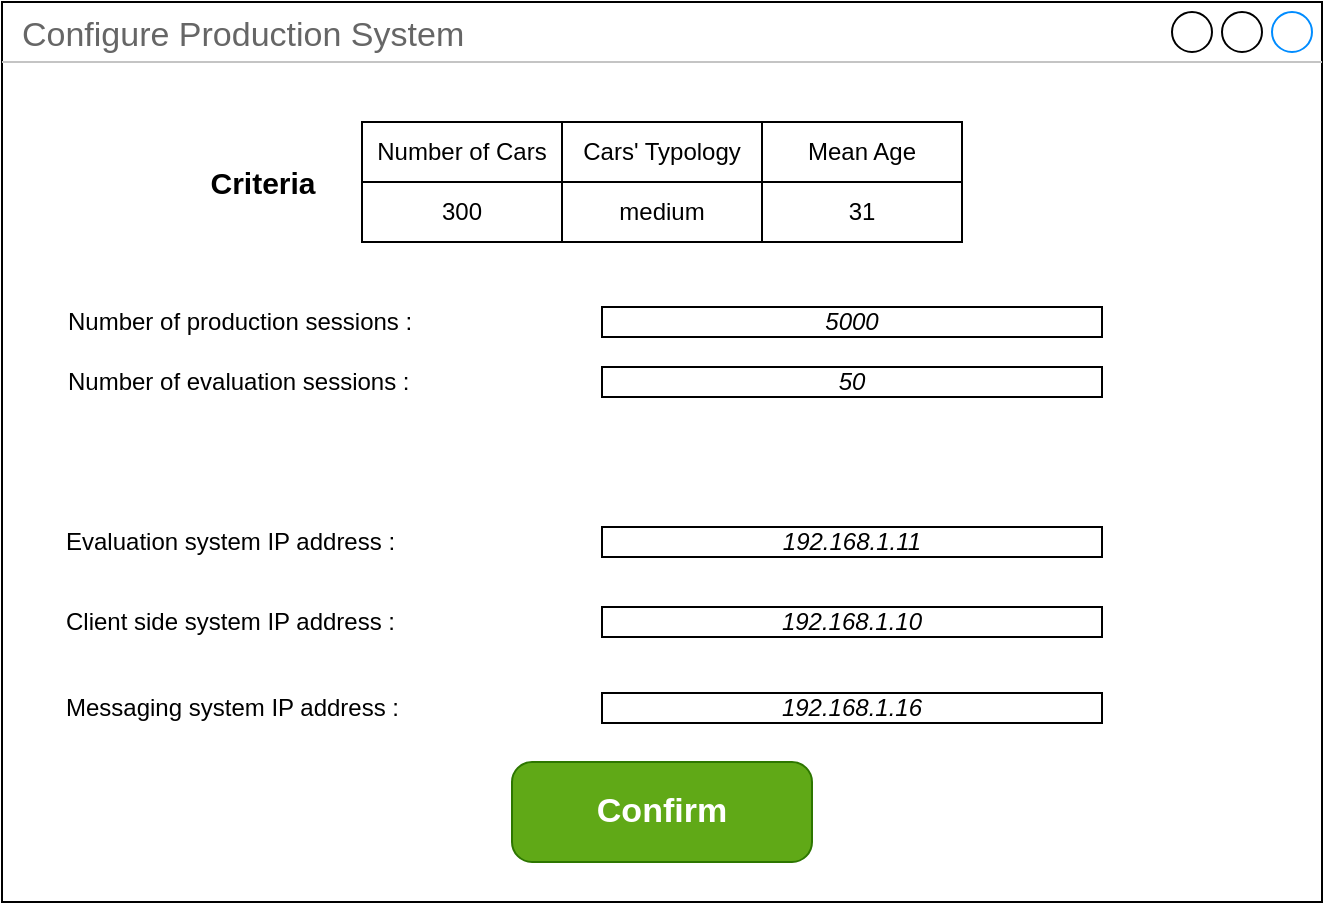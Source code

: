 <mxfile version="22.1.11" type="github">
  <diagram id="JXWKTxL3_nK4k4YYtHSP" name="Page-1">
    <mxGraphModel dx="1034" dy="454" grid="1" gridSize="10" guides="1" tooltips="1" connect="1" arrows="1" fold="1" page="1" pageScale="1" pageWidth="850" pageHeight="1100" math="0" shadow="0">
      <root>
        <mxCell id="0" />
        <mxCell id="1" parent="0" />
        <mxCell id="2" value="Configure Production System" style="strokeWidth=1;shadow=0;dashed=0;align=center;html=1;shape=mxgraph.mockup.containers.window;align=left;verticalAlign=top;spacingLeft=8;strokeColor2=#008cff;strokeColor3=#c4c4c4;fontColor=#666666;mainText=;fontSize=17;labelBackgroundColor=none;whiteSpace=wrap;" parent="1" vertex="1">
          <mxGeometry x="50" y="90" width="660" height="450" as="geometry" />
        </mxCell>
        <mxCell id="3" value="Confirm" style="strokeWidth=1;shadow=0;dashed=0;align=center;html=1;shape=mxgraph.mockup.buttons.button;strokeColor=#2D7600;fontColor=#ffffff;mainText=;buttonStyle=round;fontSize=17;fontStyle=1;fillColor=#60a917;whiteSpace=wrap;" parent="1" vertex="1">
          <mxGeometry x="305" y="470" width="150" height="50" as="geometry" />
        </mxCell>
        <mxCell id="5" value="Number of evaluation sessions :" style="text;html=1;strokeColor=none;fillColor=none;align=left;verticalAlign=middle;whiteSpace=wrap;rounded=0;" parent="1" vertex="1">
          <mxGeometry x="81" y="265" width="240" height="30" as="geometry" />
        </mxCell>
        <mxCell id="6" value="&lt;i&gt;&lt;font&gt;50&lt;/font&gt;&lt;/i&gt;" style="rounded=0;whiteSpace=wrap;html=1;fontColor=#000000;" parent="1" vertex="1">
          <mxGeometry x="350" y="272.5" width="250" height="15" as="geometry" />
        </mxCell>
        <mxCell id="13" value="Evaluation system IP address :" style="text;html=1;strokeColor=none;fillColor=none;align=left;verticalAlign=middle;whiteSpace=wrap;rounded=0;" parent="1" vertex="1">
          <mxGeometry x="80" y="345" width="210" height="30" as="geometry" />
        </mxCell>
        <mxCell id="14" value="&lt;i style=&quot;border-color: var(--border-color);&quot;&gt;&lt;font style=&quot;border-color: var(--border-color);&quot;&gt;192.168.1.11&lt;/font&gt;&lt;/i&gt;" style="rounded=0;whiteSpace=wrap;html=1;fontColor=#000000;" parent="1" vertex="1">
          <mxGeometry x="350" y="352.5" width="250" height="15" as="geometry" />
        </mxCell>
        <mxCell id="15" value="Client side system IP address :" style="text;html=1;strokeColor=none;fillColor=none;align=left;verticalAlign=middle;whiteSpace=wrap;rounded=0;" parent="1" vertex="1">
          <mxGeometry x="80" y="385" width="210" height="30" as="geometry" />
        </mxCell>
        <mxCell id="16" value="&lt;i style=&quot;border-color: var(--border-color);&quot;&gt;&lt;font style=&quot;border-color: var(--border-color);&quot;&gt;192.168.1.10&lt;/font&gt;&lt;/i&gt;" style="rounded=0;whiteSpace=wrap;html=1;fontColor=#000000;" parent="1" vertex="1">
          <mxGeometry x="350" y="392.5" width="250" height="15" as="geometry" />
        </mxCell>
        <mxCell id="19" value="Messaging system IP address :" style="text;html=1;strokeColor=none;fillColor=none;align=left;verticalAlign=middle;whiteSpace=wrap;rounded=0;" parent="1" vertex="1">
          <mxGeometry x="80" y="428" width="210" height="30" as="geometry" />
        </mxCell>
        <mxCell id="20" value="&lt;i style=&quot;border-color: var(--border-color);&quot;&gt;&lt;font style=&quot;border-color: var(--border-color);&quot;&gt;192.168.1.16&lt;/font&gt;&lt;/i&gt;" style="rounded=0;whiteSpace=wrap;html=1;fontColor=#000000;" parent="1" vertex="1">
          <mxGeometry x="350" y="435.5" width="250" height="15" as="geometry" />
        </mxCell>
        <mxCell id="24" value="Number of production sessions :" style="text;html=1;strokeColor=none;fillColor=none;align=left;verticalAlign=middle;whiteSpace=wrap;rounded=0;" parent="1" vertex="1">
          <mxGeometry x="81" y="235" width="240" height="30" as="geometry" />
        </mxCell>
        <mxCell id="25" value="&lt;i&gt;&lt;font&gt;5000&lt;/font&gt;&lt;/i&gt;" style="rounded=0;whiteSpace=wrap;html=1;fontColor=#000000;" parent="1" vertex="1">
          <mxGeometry x="350" y="242.5" width="250" height="15" as="geometry" />
        </mxCell>
        <mxCell id="26" value="" style="group" parent="1" vertex="1" connectable="0">
          <mxGeometry x="230" y="150" width="300" height="60" as="geometry" />
        </mxCell>
        <mxCell id="27" value="Number of Cars" style="whiteSpace=wrap;html=1;" parent="26" vertex="1">
          <mxGeometry width="100" height="30" as="geometry" />
        </mxCell>
        <mxCell id="28" value="Cars&#39; Typology" style="whiteSpace=wrap;html=1;" parent="26" vertex="1">
          <mxGeometry x="100" width="100" height="30" as="geometry" />
        </mxCell>
        <mxCell id="29" value="Mean Age" style="whiteSpace=wrap;html=1;" parent="26" vertex="1">
          <mxGeometry x="200" width="100" height="30" as="geometry" />
        </mxCell>
        <mxCell id="30" value="300" style="whiteSpace=wrap;html=1;" parent="26" vertex="1">
          <mxGeometry y="30" width="100" height="30" as="geometry" />
        </mxCell>
        <mxCell id="31" value="medium" style="whiteSpace=wrap;html=1;" parent="26" vertex="1">
          <mxGeometry x="100" y="30" width="100" height="30" as="geometry" />
        </mxCell>
        <mxCell id="32" value="31" style="whiteSpace=wrap;html=1;" parent="26" vertex="1">
          <mxGeometry x="200" y="30" width="100" height="30" as="geometry" />
        </mxCell>
        <mxCell id="33" value="&lt;b&gt;&lt;font style=&quot;font-size: 15px;&quot;&gt;Criteria&lt;/font&gt;&lt;/b&gt;" style="text;html=1;align=center;verticalAlign=middle;resizable=0;points=[];autosize=1;strokeColor=none;fillColor=none;" parent="1" vertex="1">
          <mxGeometry x="140" y="165" width="80" height="30" as="geometry" />
        </mxCell>
      </root>
    </mxGraphModel>
  </diagram>
</mxfile>
